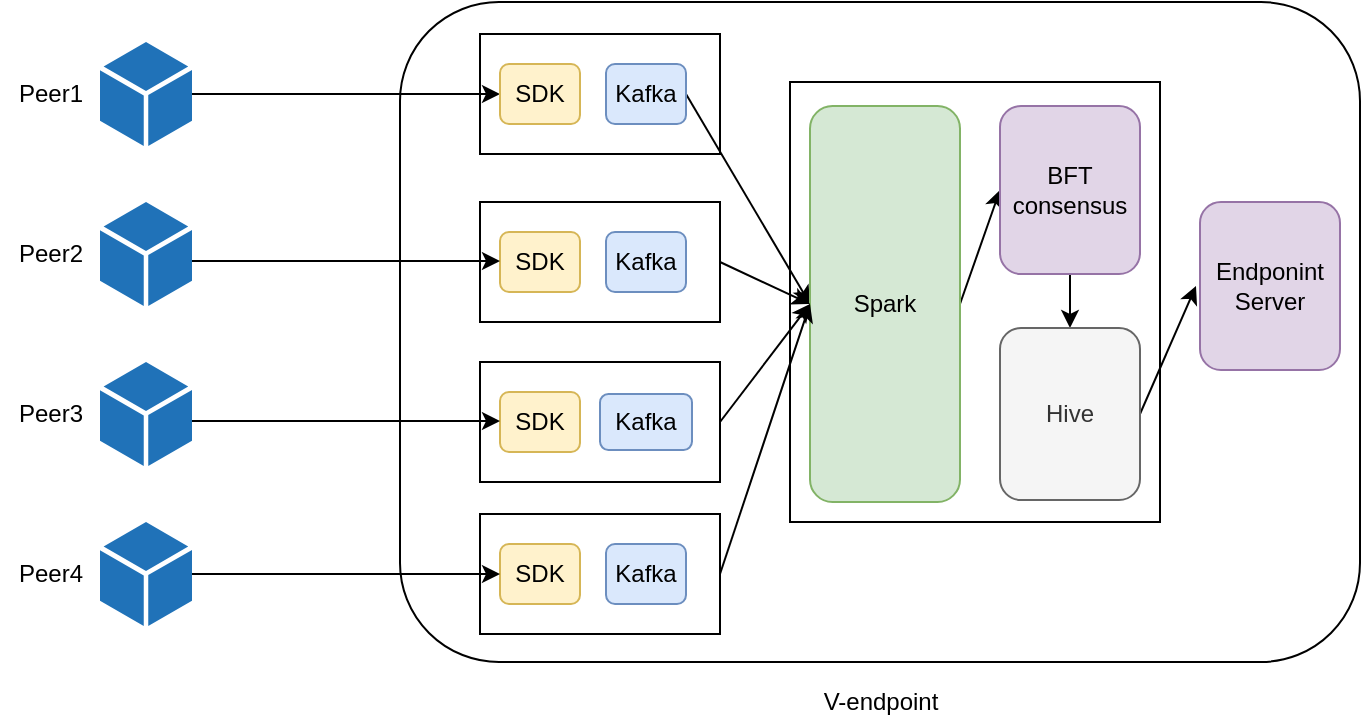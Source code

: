 <mxfile version="12.4.7" type="github"><diagram id="i6vFmQsRjT_vgaygAgDD" name="Page-1"><mxGraphModel dx="932" dy="517" grid="1" gridSize="10" guides="1" tooltips="1" connect="1" arrows="1" fold="1" page="1" pageScale="1" pageWidth="827" pageHeight="1169" math="0" shadow="0"><root><mxCell id="0"/><mxCell id="1" parent="0"/><mxCell id="681FL828cPBjvCGzYPSx-2" value="" style="pointerEvents=1;shadow=0;dashed=0;html=1;strokeColor=none;labelPosition=center;verticalLabelPosition=bottom;verticalAlign=top;outlineConnect=0;align=center;shape=mxgraph.office.concepts.node_generic;fillColor=#2072B8;" vertex="1" parent="1"><mxGeometry x="140" y="110" width="46" height="52" as="geometry"/></mxCell><mxCell id="681FL828cPBjvCGzYPSx-3" value="" style="pointerEvents=1;shadow=0;dashed=0;html=1;strokeColor=none;labelPosition=center;verticalLabelPosition=bottom;verticalAlign=top;outlineConnect=0;align=center;shape=mxgraph.office.concepts.node_generic;fillColor=#2072B8;" vertex="1" parent="1"><mxGeometry x="140" y="270" width="46" height="52" as="geometry"/></mxCell><mxCell id="681FL828cPBjvCGzYPSx-4" value="" style="pointerEvents=1;shadow=0;dashed=0;html=1;strokeColor=none;labelPosition=center;verticalLabelPosition=bottom;verticalAlign=top;outlineConnect=0;align=center;shape=mxgraph.office.concepts.node_generic;fillColor=#2072B8;" vertex="1" parent="1"><mxGeometry x="140" y="190" width="46" height="52" as="geometry"/></mxCell><mxCell id="681FL828cPBjvCGzYPSx-5" value="" style="pointerEvents=1;shadow=0;dashed=0;html=1;strokeColor=none;labelPosition=center;verticalLabelPosition=bottom;verticalAlign=top;outlineConnect=0;align=center;shape=mxgraph.office.concepts.node_generic;fillColor=#2072B8;" vertex="1" parent="1"><mxGeometry x="140" y="350" width="46" height="52" as="geometry"/></mxCell><mxCell id="681FL828cPBjvCGzYPSx-6" value="Peer1" style="text;html=1;align=center;verticalAlign=middle;resizable=0;points=[];autosize=1;" vertex="1" parent="1"><mxGeometry x="90" y="126" width="50" height="20" as="geometry"/></mxCell><mxCell id="681FL828cPBjvCGzYPSx-8" value="Peer4" style="text;html=1;align=center;verticalAlign=middle;resizable=0;points=[];autosize=1;" vertex="1" parent="1"><mxGeometry x="90" y="366" width="50" height="20" as="geometry"/></mxCell><mxCell id="681FL828cPBjvCGzYPSx-9" value="Peer3" style="text;html=1;align=center;verticalAlign=middle;resizable=0;points=[];autosize=1;" vertex="1" parent="1"><mxGeometry x="90" y="286" width="50" height="20" as="geometry"/></mxCell><mxCell id="681FL828cPBjvCGzYPSx-10" value="Peer2" style="text;html=1;align=center;verticalAlign=middle;resizable=0;points=[];autosize=1;" vertex="1" parent="1"><mxGeometry x="90" y="206" width="50" height="20" as="geometry"/></mxCell><mxCell id="681FL828cPBjvCGzYPSx-12" value="" style="rounded=1;whiteSpace=wrap;html=1;" vertex="1" parent="1"><mxGeometry x="290" y="90" width="480" height="330" as="geometry"/></mxCell><mxCell id="681FL828cPBjvCGzYPSx-14" value="V-endpoint" style="text;html=1;align=center;verticalAlign=middle;resizable=0;points=[];autosize=1;" vertex="1" parent="1"><mxGeometry x="495" y="430" width="70" height="20" as="geometry"/></mxCell><mxCell id="681FL828cPBjvCGzYPSx-15" value="" style="rounded=0;whiteSpace=wrap;html=1;" vertex="1" parent="1"><mxGeometry x="330" y="106" width="120" height="60" as="geometry"/></mxCell><mxCell id="681FL828cPBjvCGzYPSx-21" style="edgeStyle=orthogonalEdgeStyle;rounded=0;orthogonalLoop=1;jettySize=auto;html=1;exitX=0;exitY=0.5;exitDx=0;exitDy=0;startArrow=classic;startFill=1;endArrow=none;endFill=0;" edge="1" parent="1" source="681FL828cPBjvCGzYPSx-19" target="681FL828cPBjvCGzYPSx-2"><mxGeometry relative="1" as="geometry"/></mxCell><mxCell id="681FL828cPBjvCGzYPSx-19" value="SDK" style="rounded=1;whiteSpace=wrap;html=1;fillColor=#fff2cc;strokeColor=#d6b656;" vertex="1" parent="1"><mxGeometry x="340" y="121" width="40" height="30" as="geometry"/></mxCell><mxCell id="681FL828cPBjvCGzYPSx-22" value="" style="rounded=0;whiteSpace=wrap;html=1;" vertex="1" parent="1"><mxGeometry x="485" y="130" width="185" height="220" as="geometry"/></mxCell><mxCell id="681FL828cPBjvCGzYPSx-44" style="edgeStyle=none;rounded=0;orthogonalLoop=1;jettySize=auto;html=1;exitX=1;exitY=0.5;exitDx=0;exitDy=0;startArrow=none;startFill=0;endArrow=classic;endFill=1;entryX=0;entryY=0.5;entryDx=0;entryDy=0;" edge="1" parent="1" source="681FL828cPBjvCGzYPSx-23" target="681FL828cPBjvCGzYPSx-24"><mxGeometry relative="1" as="geometry"/></mxCell><mxCell id="681FL828cPBjvCGzYPSx-23" value="Kafka" style="rounded=1;whiteSpace=wrap;html=1;fillColor=#dae8fc;strokeColor=#6c8ebf;" vertex="1" parent="1"><mxGeometry x="393" y="121" width="40" height="30" as="geometry"/></mxCell><mxCell id="681FL828cPBjvCGzYPSx-48" style="edgeStyle=none;rounded=0;orthogonalLoop=1;jettySize=auto;html=1;exitX=1;exitY=0.5;exitDx=0;exitDy=0;entryX=0;entryY=0.5;entryDx=0;entryDy=0;startArrow=none;startFill=0;endArrow=classic;endFill=1;" edge="1" parent="1" source="681FL828cPBjvCGzYPSx-24" target="681FL828cPBjvCGzYPSx-25"><mxGeometry relative="1" as="geometry"/></mxCell><mxCell id="681FL828cPBjvCGzYPSx-24" value="Spark" style="rounded=1;whiteSpace=wrap;html=1;fillColor=#d5e8d4;strokeColor=#82b366;" vertex="1" parent="1"><mxGeometry x="495" y="142" width="75" height="198" as="geometry"/></mxCell><mxCell id="681FL828cPBjvCGzYPSx-49" style="edgeStyle=none;rounded=0;orthogonalLoop=1;jettySize=auto;html=1;exitX=0.5;exitY=1;exitDx=0;exitDy=0;entryX=0.5;entryY=0;entryDx=0;entryDy=0;startArrow=none;startFill=0;endArrow=classic;endFill=1;" edge="1" parent="1" source="681FL828cPBjvCGzYPSx-25" target="681FL828cPBjvCGzYPSx-26"><mxGeometry relative="1" as="geometry"/></mxCell><mxCell id="681FL828cPBjvCGzYPSx-25" value="BFT consensus" style="rounded=1;whiteSpace=wrap;html=1;fillColor=#e1d5e7;strokeColor=#9673a6;" vertex="1" parent="1"><mxGeometry x="590" y="142" width="70" height="84" as="geometry"/></mxCell><mxCell id="681FL828cPBjvCGzYPSx-51" style="edgeStyle=none;rounded=0;orthogonalLoop=1;jettySize=auto;html=1;exitX=1;exitY=0.5;exitDx=0;exitDy=0;startArrow=none;startFill=0;endArrow=classic;endFill=1;" edge="1" parent="1" source="681FL828cPBjvCGzYPSx-26"><mxGeometry relative="1" as="geometry"><mxPoint x="688" y="232" as="targetPoint"/></mxGeometry></mxCell><mxCell id="681FL828cPBjvCGzYPSx-26" value="Hive" style="rounded=1;whiteSpace=wrap;html=1;fillColor=#f5f5f5;strokeColor=#666666;fontColor=#333333;" vertex="1" parent="1"><mxGeometry x="590" y="253" width="70" height="86" as="geometry"/></mxCell><mxCell id="681FL828cPBjvCGzYPSx-45" style="edgeStyle=none;rounded=0;orthogonalLoop=1;jettySize=auto;html=1;exitX=1;exitY=0.5;exitDx=0;exitDy=0;entryX=0;entryY=0.5;entryDx=0;entryDy=0;startArrow=none;startFill=0;endArrow=classic;endFill=1;" edge="1" parent="1" source="681FL828cPBjvCGzYPSx-28" target="681FL828cPBjvCGzYPSx-24"><mxGeometry relative="1" as="geometry"/></mxCell><mxCell id="681FL828cPBjvCGzYPSx-28" value="" style="rounded=0;whiteSpace=wrap;html=1;" vertex="1" parent="1"><mxGeometry x="330" y="190" width="120" height="60" as="geometry"/></mxCell><mxCell id="681FL828cPBjvCGzYPSx-29" value="SDK" style="rounded=1;whiteSpace=wrap;html=1;fillColor=#fff2cc;strokeColor=#d6b656;" vertex="1" parent="1"><mxGeometry x="340" y="205" width="40" height="30" as="geometry"/></mxCell><mxCell id="681FL828cPBjvCGzYPSx-30" value="Kafka" style="rounded=1;whiteSpace=wrap;html=1;fillColor=#dae8fc;strokeColor=#6c8ebf;" vertex="1" parent="1"><mxGeometry x="393" y="205" width="40" height="30" as="geometry"/></mxCell><mxCell id="681FL828cPBjvCGzYPSx-46" style="edgeStyle=none;rounded=0;orthogonalLoop=1;jettySize=auto;html=1;exitX=1;exitY=0.5;exitDx=0;exitDy=0;entryX=0;entryY=0.5;entryDx=0;entryDy=0;startArrow=none;startFill=0;endArrow=classic;endFill=1;" edge="1" parent="1" source="681FL828cPBjvCGzYPSx-31" target="681FL828cPBjvCGzYPSx-24"><mxGeometry relative="1" as="geometry"/></mxCell><mxCell id="681FL828cPBjvCGzYPSx-31" value="" style="rounded=0;whiteSpace=wrap;html=1;" vertex="1" parent="1"><mxGeometry x="330" y="270" width="120" height="60" as="geometry"/></mxCell><mxCell id="681FL828cPBjvCGzYPSx-32" value="SDK" style="rounded=1;whiteSpace=wrap;html=1;fillColor=#fff2cc;strokeColor=#d6b656;" vertex="1" parent="1"><mxGeometry x="340" y="285" width="40" height="30" as="geometry"/></mxCell><mxCell id="681FL828cPBjvCGzYPSx-33" value="Kafka" style="rounded=1;whiteSpace=wrap;html=1;fillColor=#dae8fc;strokeColor=#6c8ebf;" vertex="1" parent="1"><mxGeometry x="390" y="286" width="46" height="28" as="geometry"/></mxCell><mxCell id="681FL828cPBjvCGzYPSx-47" style="edgeStyle=none;rounded=0;orthogonalLoop=1;jettySize=auto;html=1;exitX=1;exitY=0.5;exitDx=0;exitDy=0;startArrow=none;startFill=0;endArrow=classic;endFill=1;entryX=0;entryY=0.5;entryDx=0;entryDy=0;" edge="1" parent="1" source="681FL828cPBjvCGzYPSx-34" target="681FL828cPBjvCGzYPSx-24"><mxGeometry relative="1" as="geometry"><mxPoint x="490" y="200" as="targetPoint"/></mxGeometry></mxCell><mxCell id="681FL828cPBjvCGzYPSx-34" value="" style="rounded=0;whiteSpace=wrap;html=1;" vertex="1" parent="1"><mxGeometry x="330" y="346" width="120" height="60" as="geometry"/></mxCell><mxCell id="681FL828cPBjvCGzYPSx-35" value="SDK" style="rounded=1;whiteSpace=wrap;html=1;fillColor=#fff2cc;strokeColor=#d6b656;" vertex="1" parent="1"><mxGeometry x="340" y="361" width="40" height="30" as="geometry"/></mxCell><mxCell id="681FL828cPBjvCGzYPSx-36" value="Kafka" style="rounded=1;whiteSpace=wrap;html=1;fillColor=#dae8fc;strokeColor=#6c8ebf;" vertex="1" parent="1"><mxGeometry x="393" y="361" width="40" height="30" as="geometry"/></mxCell><mxCell id="681FL828cPBjvCGzYPSx-38" style="edgeStyle=orthogonalEdgeStyle;rounded=0;orthogonalLoop=1;jettySize=auto;html=1;exitX=0;exitY=0.5;exitDx=0;exitDy=0;startArrow=classic;startFill=1;endArrow=none;endFill=0;" edge="1" parent="1"><mxGeometry relative="1" as="geometry"><mxPoint x="340" y="219.5" as="sourcePoint"/><mxPoint x="186" y="219.5" as="targetPoint"/></mxGeometry></mxCell><mxCell id="681FL828cPBjvCGzYPSx-39" style="edgeStyle=orthogonalEdgeStyle;rounded=0;orthogonalLoop=1;jettySize=auto;html=1;exitX=0;exitY=0.5;exitDx=0;exitDy=0;startArrow=classic;startFill=1;endArrow=none;endFill=0;" edge="1" parent="1"><mxGeometry relative="1" as="geometry"><mxPoint x="340" y="299.5" as="sourcePoint"/><mxPoint x="186" y="299.5" as="targetPoint"/></mxGeometry></mxCell><mxCell id="681FL828cPBjvCGzYPSx-40" style="edgeStyle=orthogonalEdgeStyle;rounded=0;orthogonalLoop=1;jettySize=auto;html=1;startArrow=classic;startFill=1;endArrow=none;endFill=0;" edge="1" parent="1" source="681FL828cPBjvCGzYPSx-35"><mxGeometry relative="1" as="geometry"><mxPoint x="340" y="375.5" as="sourcePoint"/><mxPoint x="186" y="376" as="targetPoint"/></mxGeometry></mxCell><mxCell id="681FL828cPBjvCGzYPSx-50" value="Endponint Server" style="rounded=1;whiteSpace=wrap;html=1;fillColor=#e1d5e7;strokeColor=#9673a6;" vertex="1" parent="1"><mxGeometry x="690" y="190" width="70" height="84" as="geometry"/></mxCell></root></mxGraphModel></diagram></mxfile>